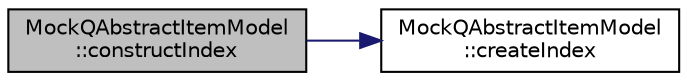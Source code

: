 digraph "MockQAbstractItemModel::constructIndex"
{
 // LATEX_PDF_SIZE
  edge [fontname="Helvetica",fontsize="10",labelfontname="Helvetica",labelfontsize="10"];
  node [fontname="Helvetica",fontsize="10",shape=record];
  rankdir="LR";
  Node1 [label="MockQAbstractItemModel\l::constructIndex",height=0.2,width=0.4,color="black", fillcolor="grey75", style="filled", fontcolor="black",tooltip=" "];
  Node1 -> Node2 [color="midnightblue",fontsize="10",style="solid",fontname="Helvetica"];
  Node2 [label="MockQAbstractItemModel\l::createIndex",height=0.2,width=0.4,color="black", fillcolor="white", style="filled",URL="$struct_mock_q_abstract_item_model.html#a1bb20cea4b9272a4ffd87b9108411444",tooltip=" "];
}
